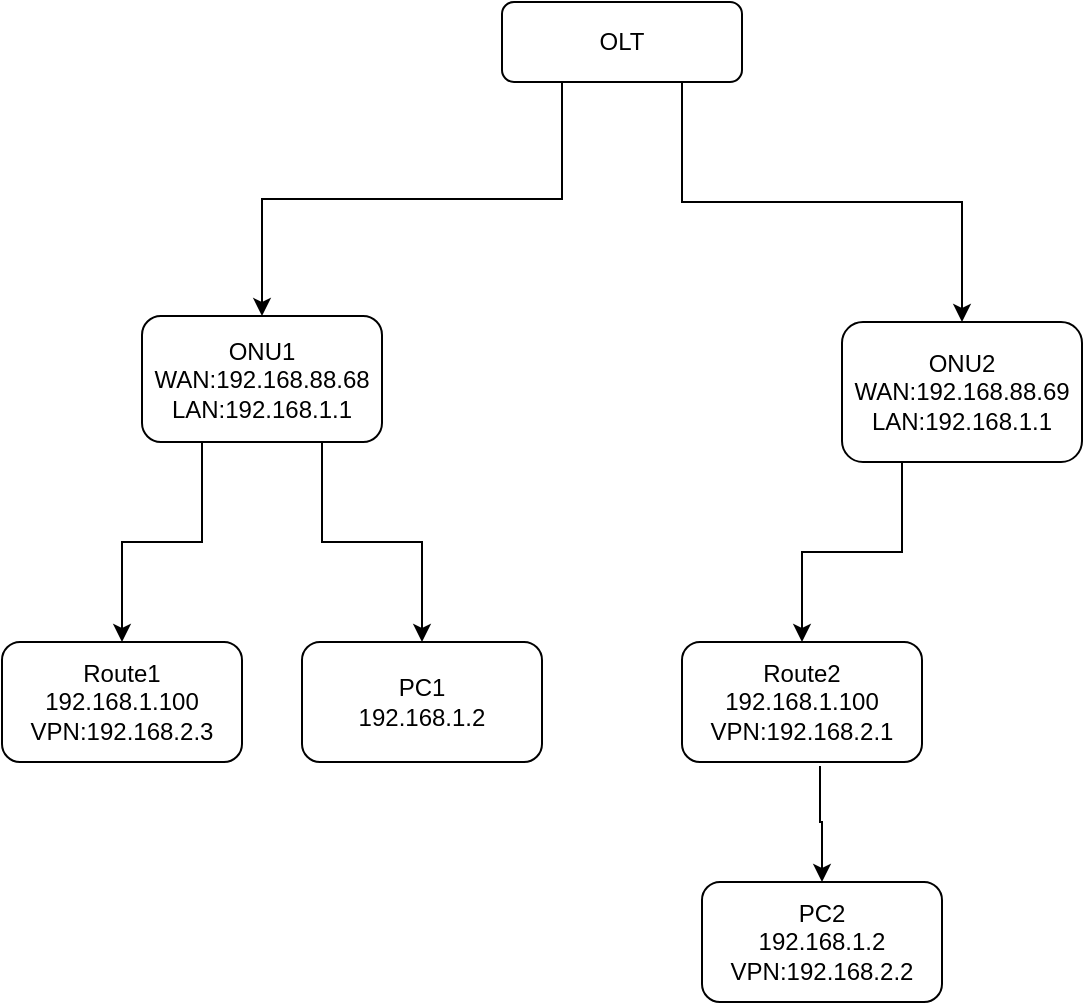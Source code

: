 <mxfile version="24.5.5" type="github">
  <diagram id="prtHgNgQTEPvFCAcTncT" name="Page-1">
    <mxGraphModel dx="1434" dy="746" grid="1" gridSize="10" guides="1" tooltips="1" connect="1" arrows="1" fold="1" page="1" pageScale="1" pageWidth="827" pageHeight="1169" math="0" shadow="0">
      <root>
        <mxCell id="0" />
        <mxCell id="1" parent="0" />
        <mxCell id="SUTdfqsNbuSgE_qNj4nx-5" style="edgeStyle=orthogonalEdgeStyle;rounded=0;orthogonalLoop=1;jettySize=auto;html=1;exitX=0.25;exitY=1;exitDx=0;exitDy=0;entryX=0.5;entryY=0;entryDx=0;entryDy=0;" edge="1" parent="1" source="SUTdfqsNbuSgE_qNj4nx-1" target="SUTdfqsNbuSgE_qNj4nx-2">
          <mxGeometry relative="1" as="geometry" />
        </mxCell>
        <mxCell id="SUTdfqsNbuSgE_qNj4nx-8" style="edgeStyle=orthogonalEdgeStyle;rounded=0;orthogonalLoop=1;jettySize=auto;html=1;exitX=0.75;exitY=1;exitDx=0;exitDy=0;" edge="1" parent="1" source="SUTdfqsNbuSgE_qNj4nx-1" target="SUTdfqsNbuSgE_qNj4nx-3">
          <mxGeometry relative="1" as="geometry" />
        </mxCell>
        <mxCell id="SUTdfqsNbuSgE_qNj4nx-1" value="OLT" style="rounded=1;whiteSpace=wrap;html=1;" vertex="1" parent="1">
          <mxGeometry x="280" y="170" width="120" height="40" as="geometry" />
        </mxCell>
        <mxCell id="SUTdfqsNbuSgE_qNj4nx-10" value="" style="edgeStyle=orthogonalEdgeStyle;rounded=0;orthogonalLoop=1;jettySize=auto;html=1;exitX=0.25;exitY=1;exitDx=0;exitDy=0;" edge="1" parent="1" source="SUTdfqsNbuSgE_qNj4nx-2" target="SUTdfqsNbuSgE_qNj4nx-9">
          <mxGeometry relative="1" as="geometry" />
        </mxCell>
        <mxCell id="SUTdfqsNbuSgE_qNj4nx-18" style="edgeStyle=orthogonalEdgeStyle;rounded=0;orthogonalLoop=1;jettySize=auto;html=1;exitX=0.75;exitY=1;exitDx=0;exitDy=0;" edge="1" parent="1" source="SUTdfqsNbuSgE_qNj4nx-2" target="SUTdfqsNbuSgE_qNj4nx-16">
          <mxGeometry relative="1" as="geometry" />
        </mxCell>
        <mxCell id="SUTdfqsNbuSgE_qNj4nx-2" value="ONU1&lt;div&gt;WAN:192.168.88.68&lt;br&gt;&lt;div&gt;LAN:192.168.1.1&lt;/div&gt;&lt;/div&gt;" style="rounded=1;whiteSpace=wrap;html=1;" vertex="1" parent="1">
          <mxGeometry x="100" y="327" width="120" height="63" as="geometry" />
        </mxCell>
        <mxCell id="SUTdfqsNbuSgE_qNj4nx-12" value="" style="edgeStyle=orthogonalEdgeStyle;rounded=0;orthogonalLoop=1;jettySize=auto;html=1;exitX=0.25;exitY=1;exitDx=0;exitDy=0;" edge="1" parent="1" source="SUTdfqsNbuSgE_qNj4nx-3" target="SUTdfqsNbuSgE_qNj4nx-11">
          <mxGeometry relative="1" as="geometry" />
        </mxCell>
        <mxCell id="SUTdfqsNbuSgE_qNj4nx-21" style="edgeStyle=orthogonalEdgeStyle;rounded=0;orthogonalLoop=1;jettySize=auto;html=1;exitX=0.575;exitY=1.033;exitDx=0;exitDy=0;entryX=0.5;entryY=0;entryDx=0;entryDy=0;exitPerimeter=0;" edge="1" parent="1" source="SUTdfqsNbuSgE_qNj4nx-11" target="SUTdfqsNbuSgE_qNj4nx-15">
          <mxGeometry relative="1" as="geometry" />
        </mxCell>
        <mxCell id="SUTdfqsNbuSgE_qNj4nx-3" value="ONU2&lt;div&gt;WAN:192.168.88.69&lt;br&gt;&lt;div&gt;LAN:192.168.1.1&lt;/div&gt;&lt;/div&gt;" style="rounded=1;whiteSpace=wrap;html=1;" vertex="1" parent="1">
          <mxGeometry x="450" y="330" width="120" height="70" as="geometry" />
        </mxCell>
        <mxCell id="SUTdfqsNbuSgE_qNj4nx-9" value="Route1&lt;div&gt;192.168.1.100&lt;/div&gt;&lt;div&gt;VPN:192.168.2.3&lt;/div&gt;" style="whiteSpace=wrap;html=1;rounded=1;" vertex="1" parent="1">
          <mxGeometry x="30" y="490" width="120" height="60" as="geometry" />
        </mxCell>
        <mxCell id="SUTdfqsNbuSgE_qNj4nx-11" value="Route2&lt;div&gt;192.168.1.100&lt;/div&gt;&lt;div&gt;VPN:192.168.2.1&lt;/div&gt;" style="rounded=1;whiteSpace=wrap;html=1;" vertex="1" parent="1">
          <mxGeometry x="370" y="490" width="120" height="60" as="geometry" />
        </mxCell>
        <mxCell id="SUTdfqsNbuSgE_qNj4nx-15" value="PC2&lt;div&gt;192.168.1.2&lt;/div&gt;&lt;div&gt;VPN:192.168.2.2&lt;/div&gt;" style="rounded=1;whiteSpace=wrap;html=1;" vertex="1" parent="1">
          <mxGeometry x="380" y="610" width="120" height="60" as="geometry" />
        </mxCell>
        <mxCell id="SUTdfqsNbuSgE_qNj4nx-16" value="PC1&lt;div&gt;192.168.1.2&lt;/div&gt;" style="rounded=1;whiteSpace=wrap;html=1;" vertex="1" parent="1">
          <mxGeometry x="180" y="490" width="120" height="60" as="geometry" />
        </mxCell>
      </root>
    </mxGraphModel>
  </diagram>
</mxfile>
